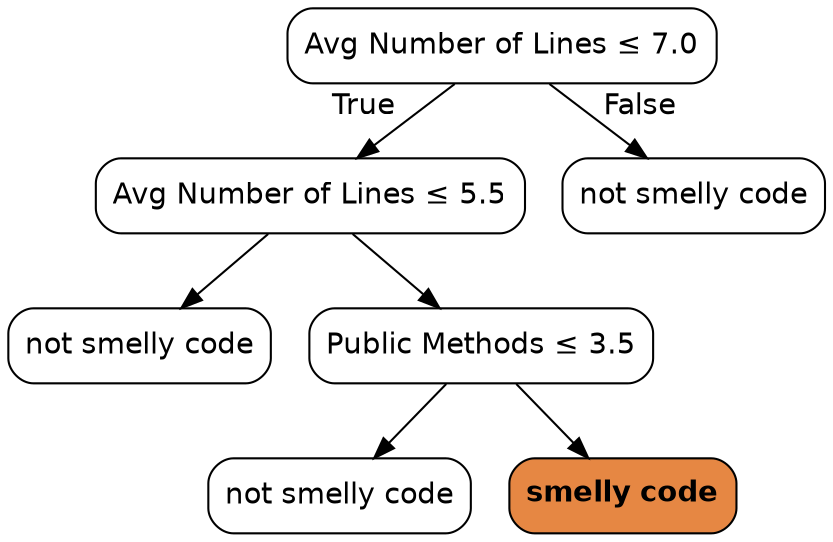 digraph Tree {
node [color="black", fontname=helvetica, shape=box,  style="filled, rounded", fillcolor="#FFFFFF"];
edge [fontname=helvetica];
0 [label=<Avg Number of Lines &le; 7.0>];
1 [label=<Avg Number of Lines &le; 5.5>];
0 -> 1  [headlabel="True", labelangle=45, labeldistance="2.5"];
3 [label=<not smelly code>];
1 -> 3;
4 [label=<Public Methods &le; 3.5>];
1 -> 4;
5 [label=<not smelly code>];
4 -> 5;
6 [label=<<b>smelly code</b>>, fillcolor="#e68743"];
4 -> 6;
2 [label=<not smelly code>];
0 -> 2  [headlabel="False", labelangle="-45", labeldistance="2.5"];
}
